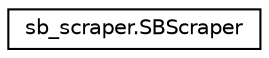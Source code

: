 digraph "Graphical Class Hierarchy"
{
 // LATEX_PDF_SIZE
  edge [fontname="Helvetica",fontsize="10",labelfontname="Helvetica",labelfontsize="10"];
  node [fontname="Helvetica",fontsize="10",shape=record];
  rankdir="LR";
  Node0 [label="sb_scraper.SBScraper",height=0.2,width=0.4,color="black", fillcolor="white", style="filled",URL="$classsb__scraper_1_1SBScraper.html",tooltip="SBScaper class to expose simple functions for scraping Socialblade data."];
}
